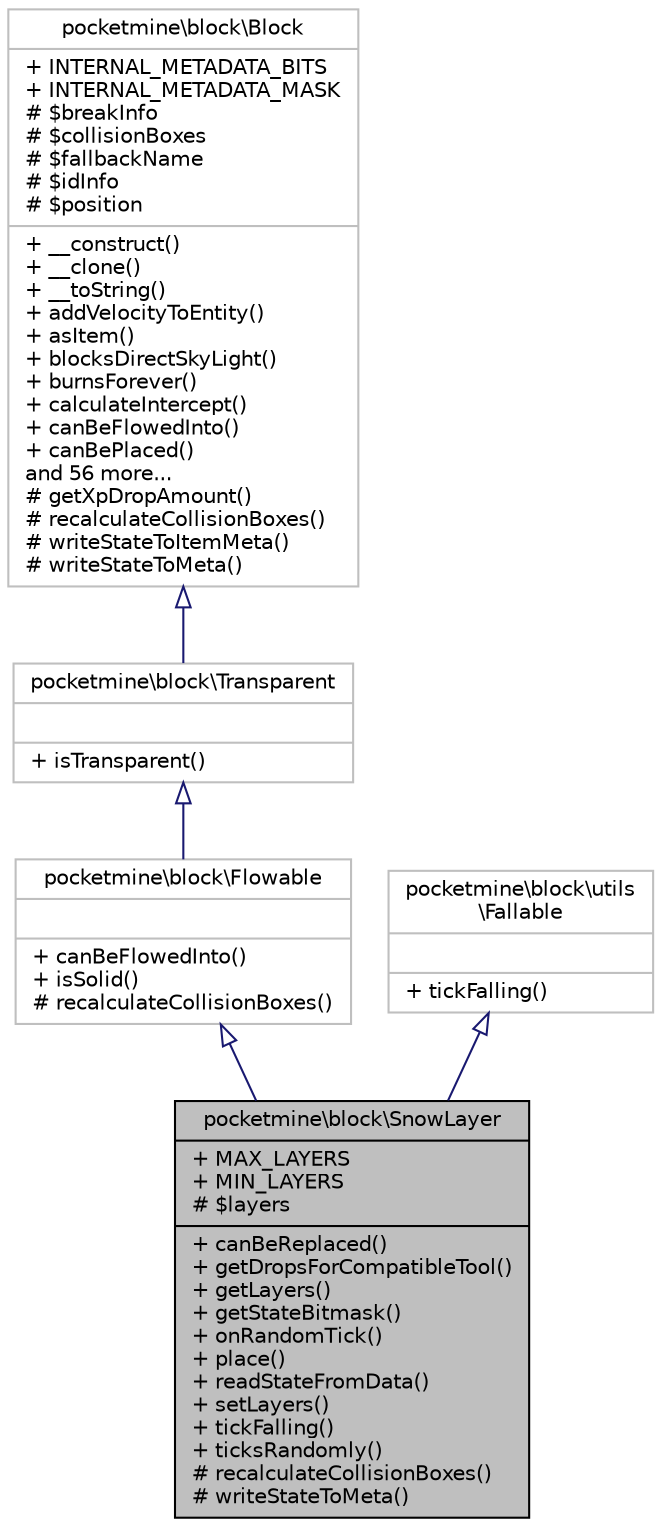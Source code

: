 digraph "pocketmine\block\SnowLayer"
{
 // INTERACTIVE_SVG=YES
 // LATEX_PDF_SIZE
  edge [fontname="Helvetica",fontsize="10",labelfontname="Helvetica",labelfontsize="10"];
  node [fontname="Helvetica",fontsize="10",shape=record];
  Node1 [label="{pocketmine\\block\\SnowLayer\n|+ MAX_LAYERS\l+ MIN_LAYERS\l# $layers\l|+ canBeReplaced()\l+ getDropsForCompatibleTool()\l+ getLayers()\l+ getStateBitmask()\l+ onRandomTick()\l+ place()\l+ readStateFromData()\l+ setLayers()\l+ tickFalling()\l+ ticksRandomly()\l# recalculateCollisionBoxes()\l# writeStateToMeta()\l}",height=0.2,width=0.4,color="black", fillcolor="grey75", style="filled", fontcolor="black",tooltip=" "];
  Node2 -> Node1 [dir="back",color="midnightblue",fontsize="10",style="solid",arrowtail="onormal",fontname="Helvetica"];
  Node2 [label="{pocketmine\\block\\Flowable\n||+ canBeFlowedInto()\l+ isSolid()\l# recalculateCollisionBoxes()\l}",height=0.2,width=0.4,color="grey75", fillcolor="white", style="filled",URL="$d3/d1e/classpocketmine_1_1block_1_1_flowable.html",tooltip=" "];
  Node3 -> Node2 [dir="back",color="midnightblue",fontsize="10",style="solid",arrowtail="onormal",fontname="Helvetica"];
  Node3 [label="{pocketmine\\block\\Transparent\n||+ isTransparent()\l}",height=0.2,width=0.4,color="grey75", fillcolor="white", style="filled",URL="$d5/d1b/classpocketmine_1_1block_1_1_transparent.html",tooltip=" "];
  Node4 -> Node3 [dir="back",color="midnightblue",fontsize="10",style="solid",arrowtail="onormal",fontname="Helvetica"];
  Node4 [label="{pocketmine\\block\\Block\n|+ INTERNAL_METADATA_BITS\l+ INTERNAL_METADATA_MASK\l# $breakInfo\l# $collisionBoxes\l# $fallbackName\l# $idInfo\l# $position\l|+ __construct()\l+ __clone()\l+ __toString()\l+ addVelocityToEntity()\l+ asItem()\l+ blocksDirectSkyLight()\l+ burnsForever()\l+ calculateIntercept()\l+ canBeFlowedInto()\l+ canBePlaced()\land 56 more...\l# getXpDropAmount()\l# recalculateCollisionBoxes()\l# writeStateToItemMeta()\l# writeStateToMeta()\l}",height=0.2,width=0.4,color="grey75", fillcolor="white", style="filled",URL="$d7/d27/classpocketmine_1_1block_1_1_block.html",tooltip=" "];
  Node5 -> Node1 [dir="back",color="midnightblue",fontsize="10",style="solid",arrowtail="onormal",fontname="Helvetica"];
  Node5 [label="{pocketmine\\block\\utils\l\\Fallable\n||+ tickFalling()\l}",height=0.2,width=0.4,color="grey75", fillcolor="white", style="filled",URL="$dd/d27/interfacepocketmine_1_1block_1_1utils_1_1_fallable.html",tooltip=" "];
}
